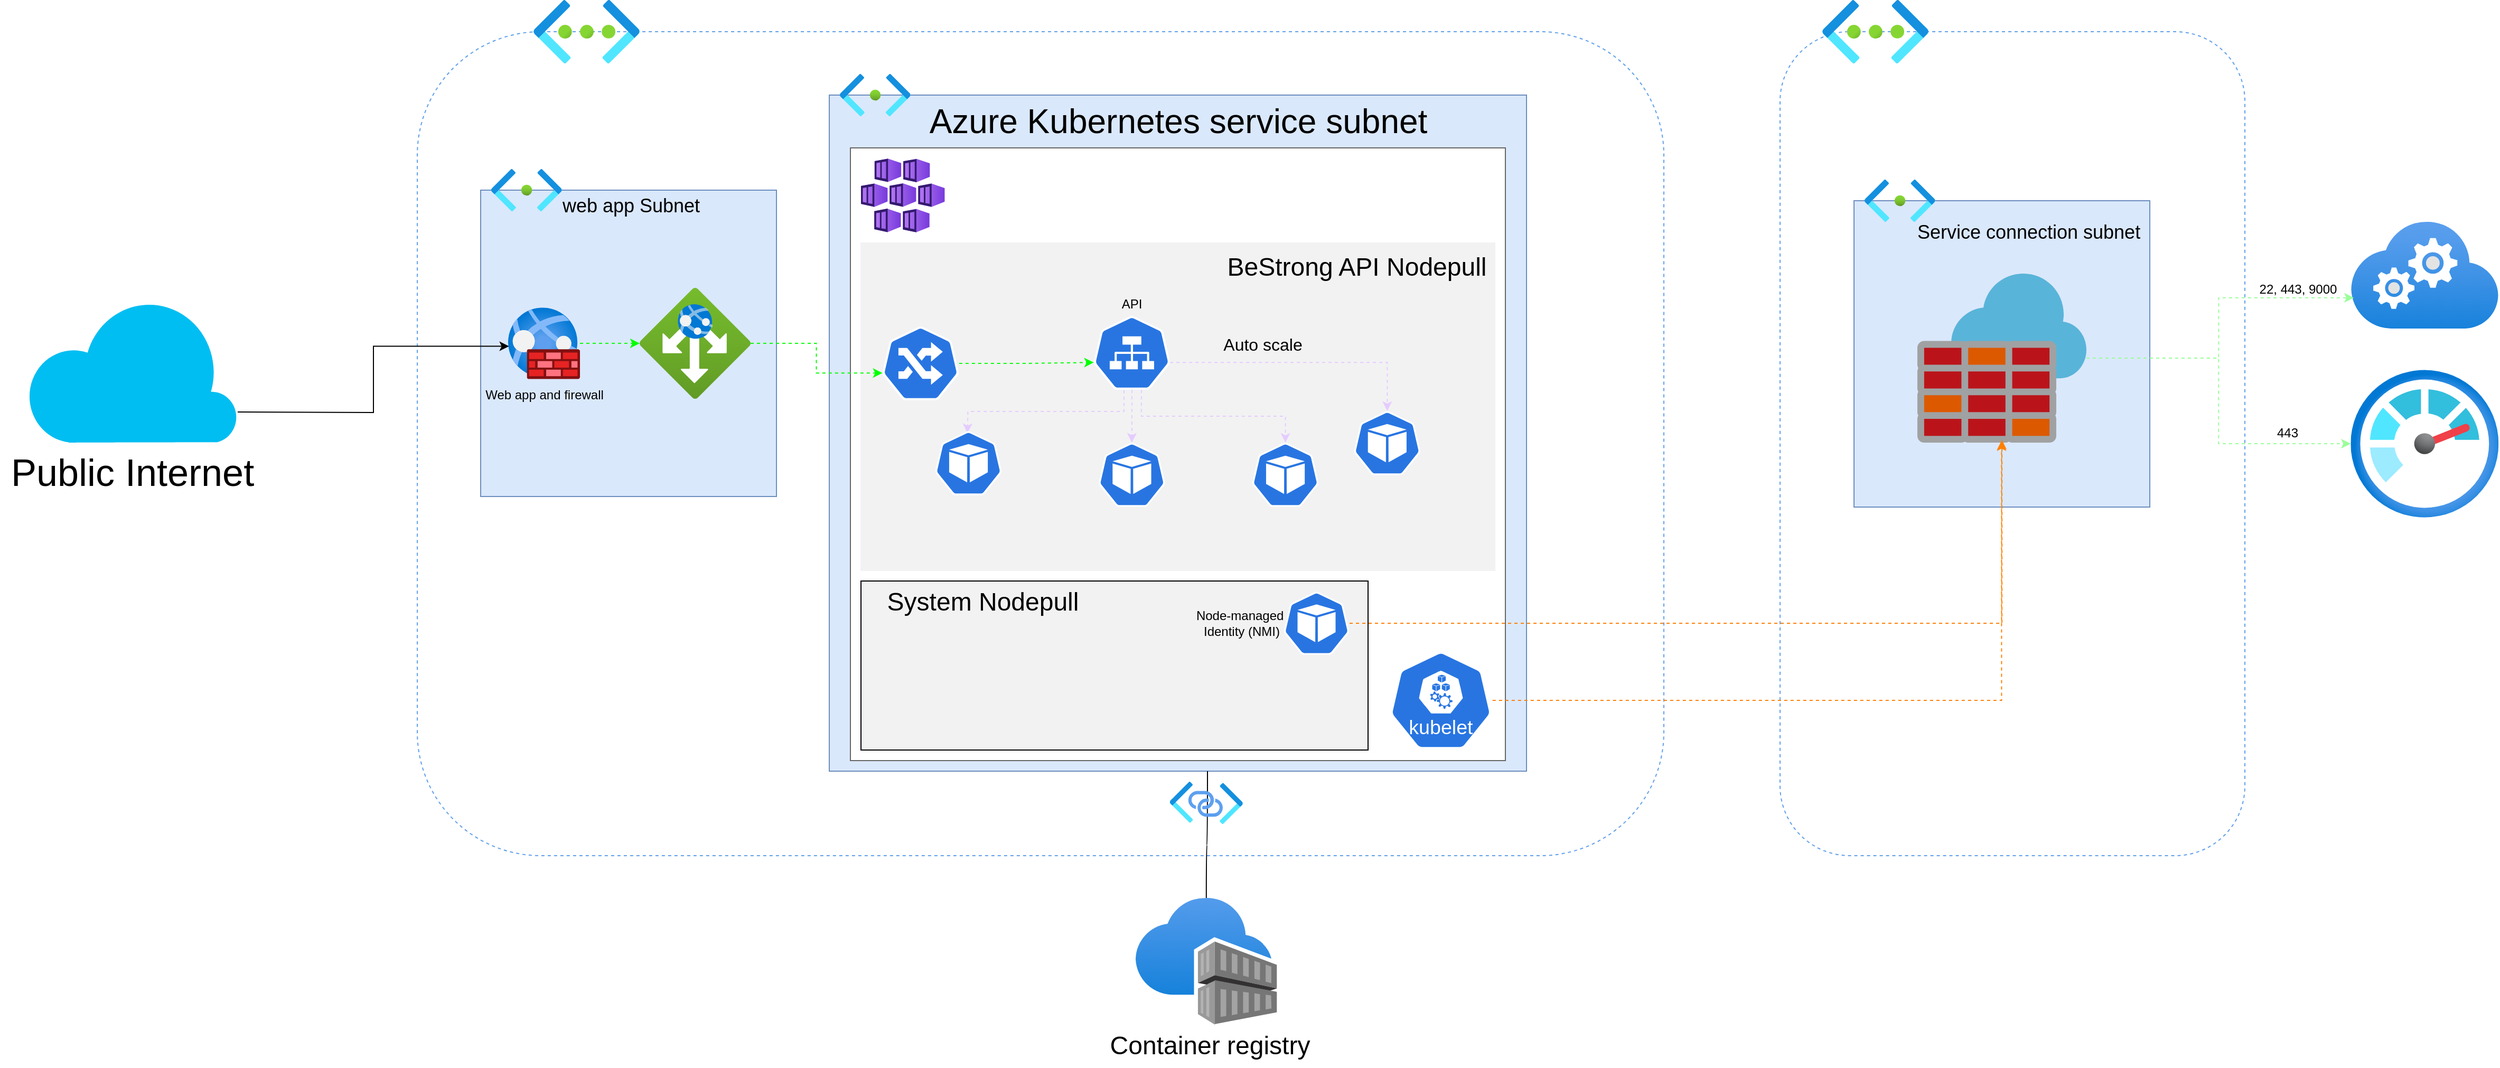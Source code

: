 <mxfile version="24.2.0" type="github">
  <diagram name="Page-1" id="8otom-SP08k95fFq9ZEd">
    <mxGraphModel dx="193200" dy="722" grid="1" gridSize="10" guides="1" tooltips="1" connect="1" arrows="1" fold="1" page="1" pageScale="1" pageWidth="192000" pageHeight="108000" math="0" shadow="0">
      <root>
        <mxCell id="0" />
        <mxCell id="1" parent="0" />
        <mxCell id="AnmqnCVV4k-eHqJuKPqF-2" value="&amp;nbsp;" style="rounded=1;whiteSpace=wrap;html=1;dashed=1;strokeColor=#62a0ea;glass=0;shadow=0;gradientColor=none;perimeterSpacing=2;movable=0;resizable=0;rotatable=0;deletable=0;editable=0;locked=1;connectable=0;" vertex="1" parent="1">
          <mxGeometry x="270" y="120" width="1180" height="780" as="geometry" />
        </mxCell>
        <mxCell id="AnmqnCVV4k-eHqJuKPqF-5" value="" style="image;aspect=fixed;html=1;points=[];align=center;fontSize=12;image=img/lib/azure2/networking/Virtual_Networks.svg;movable=0;resizable=0;rotatable=0;deletable=0;editable=0;locked=1;connectable=0;" vertex="1" parent="1">
          <mxGeometry x="380" y="90" width="100.5" height="60" as="geometry" />
        </mxCell>
        <mxCell id="AnmqnCVV4k-eHqJuKPqF-7" value="" style="rounded=0;whiteSpace=wrap;html=1;strokeColor=#6c8ebf;fillColor=#dae8fc;movable=0;resizable=0;rotatable=0;deletable=0;editable=0;locked=1;connectable=0;" vertex="1" parent="1">
          <mxGeometry x="330" y="270" width="280" height="290" as="geometry" />
        </mxCell>
        <mxCell id="AnmqnCVV4k-eHqJuKPqF-8" value="" style="rounded=0;whiteSpace=wrap;html=1;strokeColor=#6c8ebf;fillColor=#dae8fc;movable=1;resizable=1;rotatable=1;deletable=1;editable=1;locked=0;connectable=1;" vertex="1" parent="1">
          <mxGeometry x="660" y="180" width="660" height="640" as="geometry" />
        </mxCell>
        <mxCell id="AnmqnCVV4k-eHqJuKPqF-9" value="" style="image;aspect=fixed;html=1;points=[];align=center;fontSize=12;image=img/lib/azure2/networking/Subnet.svg;movable=0;resizable=0;rotatable=0;deletable=0;editable=0;locked=1;connectable=0;" vertex="1" parent="1">
          <mxGeometry x="340" y="250" width="66.8" height="40" as="geometry" />
        </mxCell>
        <mxCell id="AnmqnCVV4k-eHqJuKPqF-10" value="" style="image;aspect=fixed;html=1;points=[];align=center;fontSize=12;image=img/lib/azure2/networking/Subnet.svg;movable=0;resizable=0;rotatable=0;deletable=0;editable=0;locked=1;connectable=0;" vertex="1" parent="1">
          <mxGeometry x="670" y="160" width="66.8" height="40" as="geometry" />
        </mxCell>
        <mxCell id="AnmqnCVV4k-eHqJuKPqF-11" value="&lt;font style=&quot;font-size: 18px;&quot;&gt;web app Subnet&lt;/font&gt;" style="text;html=1;align=center;verticalAlign=middle;resizable=0;points=[];autosize=1;strokeColor=none;fillColor=none;fontSize=18;movable=0;rotatable=0;deletable=0;editable=0;locked=1;connectable=0;" vertex="1" parent="1">
          <mxGeometry x="396.8" y="265" width="150" height="40" as="geometry" />
        </mxCell>
        <mxCell id="AnmqnCVV4k-eHqJuKPqF-21" style="edgeStyle=orthogonalEdgeStyle;rounded=0;orthogonalLoop=1;jettySize=auto;html=1;strokeColor=#00FF00;dashed=1;movable=0;resizable=0;rotatable=0;deletable=0;editable=0;locked=1;connectable=0;" edge="1" parent="1" source="AnmqnCVV4k-eHqJuKPqF-13" target="AnmqnCVV4k-eHqJuKPqF-20">
          <mxGeometry relative="1" as="geometry" />
        </mxCell>
        <mxCell id="AnmqnCVV4k-eHqJuKPqF-13" value="" style="image;aspect=fixed;html=1;points=[];align=center;fontSize=12;image=img/lib/azure2/networking/Web_Application_Firewall_Policies_WAF.svg;movable=0;resizable=0;rotatable=0;deletable=0;editable=0;locked=1;connectable=0;" vertex="1" parent="1">
          <mxGeometry x="356" y="381" width="68" height="68" as="geometry" />
        </mxCell>
        <mxCell id="AnmqnCVV4k-eHqJuKPqF-20" value="" style="image;aspect=fixed;html=1;points=[];align=center;fontSize=12;image=img/lib/azure2/networking/Application_Gateways.svg;movable=0;resizable=0;rotatable=0;deletable=0;editable=0;locked=1;connectable=0;" vertex="1" parent="1">
          <mxGeometry x="480.5" y="362.5" width="105" height="105" as="geometry" />
        </mxCell>
        <mxCell id="AnmqnCVV4k-eHqJuKPqF-22" value="Azure Kubernetes service subnet" style="text;html=1;align=center;verticalAlign=middle;resizable=0;points=[];autosize=1;strokeColor=none;fillColor=none;fontSize=32;movable=0;rotatable=0;deletable=0;editable=0;locked=1;connectable=0;" vertex="1" parent="1">
          <mxGeometry x="745" y="180" width="490" height="50" as="geometry" />
        </mxCell>
        <mxCell id="AnmqnCVV4k-eHqJuKPqF-25" value="" style="rounded=0;whiteSpace=wrap;html=1;fillColor=#FFFFFF;fontColor=#333333;strokeColor=#666666;movable=1;resizable=1;rotatable=1;deletable=1;editable=1;locked=0;connectable=1;" vertex="1" parent="1">
          <mxGeometry x="680" y="230" width="620" height="580" as="geometry" />
        </mxCell>
        <mxCell id="AnmqnCVV4k-eHqJuKPqF-23" value="" style="image;aspect=fixed;html=1;points=[];align=center;fontSize=12;image=img/lib/azure2/containers/Kubernetes_Services.svg;movable=0;resizable=0;rotatable=0;deletable=0;editable=0;locked=1;connectable=0;" vertex="1" parent="1">
          <mxGeometry x="690" y="240" width="79.33" height="70" as="geometry" />
        </mxCell>
        <mxCell id="AnmqnCVV4k-eHqJuKPqF-28" value="" style="image;aspect=fixed;html=1;points=[];align=center;fontSize=12;image=img/lib/azure2/containers/Container_Registries.svg;movable=0;resizable=0;rotatable=0;deletable=0;editable=0;locked=1;connectable=0;" vertex="1" parent="1">
          <mxGeometry x="950" y="940" width="133.77" height="120" as="geometry" />
        </mxCell>
        <mxCell id="AnmqnCVV4k-eHqJuKPqF-38" style="edgeStyle=orthogonalEdgeStyle;rounded=0;orthogonalLoop=1;jettySize=auto;html=1;curved=1;startArrow=none;startFill=0;endArrow=none;endFill=0;movable=0;resizable=0;rotatable=0;deletable=0;editable=0;locked=1;connectable=0;" edge="1" parent="1" source="AnmqnCVV4k-eHqJuKPqF-28">
          <mxGeometry relative="1" as="geometry">
            <mxPoint x="1018" y="820" as="targetPoint" />
            <Array as="points">
              <mxPoint x="1017" y="890" />
              <mxPoint x="1018" y="890" />
            </Array>
          </mxGeometry>
        </mxCell>
        <mxCell id="AnmqnCVV4k-eHqJuKPqF-32" value="" style="image;aspect=fixed;html=1;points=[];align=center;fontSize=12;image=img/lib/azure2/networking/Private_Link_Service.svg;movable=0;resizable=0;rotatable=0;deletable=0;editable=0;locked=1;connectable=0;" vertex="1" parent="1">
          <mxGeometry x="982.38" y="830" width="69" height="40" as="geometry" />
        </mxCell>
        <mxCell id="AnmqnCVV4k-eHqJuKPqF-41" value="" style="rounded=0;whiteSpace=wrap;html=1;fillColor=#f2f2f2;strokeColor=#F2F2F2;movable=0;resizable=0;rotatable=0;deletable=0;editable=0;locked=1;connectable=0;" vertex="1" parent="1">
          <mxGeometry x="690" y="320" width="600" height="310" as="geometry" />
        </mxCell>
        <mxCell id="AnmqnCVV4k-eHqJuKPqF-42" value="" style="aspect=fixed;sketch=0;html=1;dashed=0;whitespace=wrap;fillColor=#2875E2;strokeColor=#ffffff;points=[[0.005,0.63,0],[0.1,0.2,0],[0.9,0.2,0],[0.5,0,0],[0.995,0.63,0],[0.72,0.99,0],[0.5,1,0],[0.28,0.99,0]];shape=mxgraph.kubernetes.icon2;prIcon=ing;movable=0;resizable=0;rotatable=0;deletable=0;editable=0;locked=1;connectable=0;" vertex="1" parent="1">
          <mxGeometry x="710" y="399" width="72.92" height="70" as="geometry" />
        </mxCell>
        <mxCell id="AnmqnCVV4k-eHqJuKPqF-45" style="edgeStyle=orthogonalEdgeStyle;rounded=0;orthogonalLoop=1;jettySize=auto;html=1;entryX=0.005;entryY=0.63;entryDx=0;entryDy=0;entryPerimeter=0;strokeColor=#00FF00;dashed=1;movable=0;resizable=0;rotatable=0;deletable=0;editable=0;locked=1;connectable=0;" edge="1" parent="1" source="AnmqnCVV4k-eHqJuKPqF-20" target="AnmqnCVV4k-eHqJuKPqF-42">
          <mxGeometry relative="1" as="geometry" />
        </mxCell>
        <mxCell id="AnmqnCVV4k-eHqJuKPqF-52" style="edgeStyle=orthogonalEdgeStyle;rounded=0;orthogonalLoop=1;jettySize=auto;html=1;exitX=0.623;exitY=1.001;exitDx=0;exitDy=0;exitPerimeter=0;entryX=0.5;entryY=0;entryDx=0;entryDy=0;entryPerimeter=0;dashed=1;strokeColor=#E5CCFF;movable=0;resizable=0;rotatable=0;deletable=0;editable=0;locked=1;connectable=0;" edge="1" parent="1" source="AnmqnCVV4k-eHqJuKPqF-46" target="AnmqnCVV4k-eHqJuKPqF-115">
          <mxGeometry relative="1" as="geometry">
            <mxPoint x="1097.533" y="500" as="targetPoint" />
          </mxGeometry>
        </mxCell>
        <mxCell id="AnmqnCVV4k-eHqJuKPqF-46" value="" style="aspect=fixed;sketch=0;html=1;dashed=0;whitespace=wrap;fillColor=#2875E2;strokeColor=#ffffff;points=[[0.005,0.63,0],[0.1,0.2,0],[0.9,0.2,0],[0.5,0,0],[0.995,0.63,0],[0.72,0.99,0],[0.5,1,0],[0.28,0.99,0]];shape=mxgraph.kubernetes.icon2;prIcon=svc;movable=0;resizable=0;rotatable=0;deletable=0;editable=0;locked=1;connectable=0;" vertex="1" parent="1">
          <mxGeometry x="910" y="389" width="72.92" height="70" as="geometry" />
        </mxCell>
        <mxCell id="AnmqnCVV4k-eHqJuKPqF-47" style="edgeStyle=orthogonalEdgeStyle;rounded=0;orthogonalLoop=1;jettySize=auto;html=1;entryX=0.005;entryY=0.63;entryDx=0;entryDy=0;entryPerimeter=0;strokeColor=#00FF00;dashed=1;movable=0;resizable=0;rotatable=0;deletable=0;editable=0;locked=1;connectable=0;" edge="1" parent="1" source="AnmqnCVV4k-eHqJuKPqF-42" target="AnmqnCVV4k-eHqJuKPqF-46">
          <mxGeometry relative="1" as="geometry" />
        </mxCell>
        <mxCell id="AnmqnCVV4k-eHqJuKPqF-51" style="edgeStyle=orthogonalEdgeStyle;rounded=0;orthogonalLoop=1;jettySize=auto;html=1;entryX=0.5;entryY=0;entryDx=0;entryDy=0;entryPerimeter=0;dashed=1;strokeColor=#E5CCFF;movable=0;resizable=0;rotatable=0;deletable=0;editable=0;locked=1;connectable=0;" edge="1" parent="1" source="AnmqnCVV4k-eHqJuKPqF-46" target="AnmqnCVV4k-eHqJuKPqF-114">
          <mxGeometry relative="1" as="geometry">
            <mxPoint x="946.46" y="500" as="targetPoint" />
          </mxGeometry>
        </mxCell>
        <mxCell id="AnmqnCVV4k-eHqJuKPqF-53" style="edgeStyle=orthogonalEdgeStyle;rounded=0;orthogonalLoop=1;jettySize=auto;html=1;entryX=0.5;entryY=0;entryDx=0;entryDy=0;entryPerimeter=0;exitX=0.397;exitY=1.005;exitDx=0;exitDy=0;exitPerimeter=0;dashed=1;strokeColor=#E5CCFF;movable=0;resizable=0;rotatable=0;deletable=0;editable=0;locked=1;connectable=0;" edge="1" parent="1" source="AnmqnCVV4k-eHqJuKPqF-46">
          <mxGeometry relative="1" as="geometry">
            <mxPoint x="790.73" y="500" as="targetPoint" />
          </mxGeometry>
        </mxCell>
        <mxCell id="AnmqnCVV4k-eHqJuKPqF-84" value="Auto scale" style="text;html=1;align=center;verticalAlign=middle;resizable=0;points=[];autosize=1;strokeColor=none;fillColor=none;fontSize=16;movable=0;rotatable=0;deletable=0;editable=0;locked=1;connectable=0;" vertex="1" parent="1">
          <mxGeometry x="1020" y="401" width="100" height="30" as="geometry" />
        </mxCell>
        <mxCell id="AnmqnCVV4k-eHqJuKPqF-86" value="BeStrong API Nodepull" style="text;html=1;align=center;verticalAlign=middle;resizable=0;points=[];autosize=1;strokeColor=none;fillColor=none;fontSize=24;movable=0;rotatable=0;deletable=0;editable=0;locked=1;connectable=0;" vertex="1" parent="1">
          <mxGeometry x="1023.77" y="322.5" width="270" height="40" as="geometry" />
        </mxCell>
        <mxCell id="AnmqnCVV4k-eHqJuKPqF-87" value="" style="rounded=0;whiteSpace=wrap;html=1;fillColor=#F2F2F2;movable=0;resizable=0;rotatable=0;deletable=0;editable=0;locked=1;connectable=0;" vertex="1" parent="1">
          <mxGeometry x="690" y="640" width="480" height="160" as="geometry" />
        </mxCell>
        <mxCell id="AnmqnCVV4k-eHqJuKPqF-88" value="Web app and firewall" style="text;html=1;align=center;verticalAlign=middle;resizable=0;points=[];autosize=1;strokeColor=none;fillColor=none;movable=0;rotatable=0;deletable=0;editable=0;locked=1;connectable=0;" vertex="1" parent="1">
          <mxGeometry x="320" y="449" width="140" height="30" as="geometry" />
        </mxCell>
        <mxCell id="AnmqnCVV4k-eHqJuKPqF-90" value="" style="aspect=fixed;sketch=0;html=1;dashed=0;whitespace=wrap;fillColor=#2875E2;strokeColor=#ffffff;points=[[0.005,0.63,0],[0.1,0.2,0],[0.9,0.2,0],[0.5,0,0],[0.995,0.63,0],[0.72,0.99,0],[0.5,1,0],[0.28,0.99,0]];shape=mxgraph.kubernetes.icon2;prIcon=pod;movable=0;resizable=0;rotatable=0;deletable=0;editable=0;locked=1;connectable=0;" vertex="1" parent="1">
          <mxGeometry x="1090" y="650" width="62.5" height="60" as="geometry" />
        </mxCell>
        <mxCell id="AnmqnCVV4k-eHqJuKPqF-91" value="&lt;div&gt;Node-managed&amp;nbsp;&lt;/div&gt;&lt;div&gt;Identity (NMI)&lt;br&gt;&lt;/div&gt;" style="text;html=1;align=center;verticalAlign=middle;resizable=0;points=[];autosize=1;strokeColor=none;fillColor=none;movable=0;rotatable=0;deletable=0;editable=0;locked=1;connectable=0;" vertex="1" parent="1">
          <mxGeometry x="995" y="660" width="110" height="40" as="geometry" />
        </mxCell>
        <mxCell id="AnmqnCVV4k-eHqJuKPqF-93" value="System Nodepull" style="text;html=1;align=center;verticalAlign=middle;resizable=0;points=[];autosize=1;strokeColor=none;fillColor=none;fontSize=24;movable=0;rotatable=0;deletable=0;editable=0;locked=1;connectable=0;" vertex="1" parent="1">
          <mxGeometry x="705" y="640" width="200" height="40" as="geometry" />
        </mxCell>
        <mxCell id="AnmqnCVV4k-eHqJuKPqF-94" value="" style="aspect=fixed;sketch=0;html=1;dashed=0;whitespace=wrap;fillColor=#2875E2;strokeColor=#ffffff;points=[[0.005,0.63,0],[0.1,0.2,0],[0.9,0.2,0],[0.5,0,0],[0.995,0.63,0],[0.72,0.99,0],[0.5,1,0],[0.28,0.99,0]];shape=mxgraph.kubernetes.icon2;kubernetesLabel=1;prIcon=kubelet;movable=0;resizable=0;rotatable=0;deletable=0;editable=0;locked=1;connectable=0;" vertex="1" parent="1">
          <mxGeometry x="1190" y="706" width="97.92" height="94" as="geometry" />
        </mxCell>
        <mxCell id="AnmqnCVV4k-eHqJuKPqF-96" value="&amp;nbsp;" style="rounded=1;whiteSpace=wrap;html=1;dashed=1;strokeColor=#62a0ea;glass=0;shadow=0;gradientColor=none;perimeterSpacing=2;movable=0;resizable=0;rotatable=0;deletable=0;editable=0;locked=1;connectable=0;" vertex="1" parent="1">
          <mxGeometry x="1560" y="120" width="440" height="780" as="geometry" />
        </mxCell>
        <mxCell id="AnmqnCVV4k-eHqJuKPqF-97" value="" style="image;aspect=fixed;html=1;points=[];align=center;fontSize=12;image=img/lib/azure2/networking/Virtual_Networks.svg;movable=0;resizable=0;rotatable=0;deletable=0;editable=0;locked=1;connectable=0;" vertex="1" parent="1">
          <mxGeometry x="1600" y="90" width="100.5" height="60" as="geometry" />
        </mxCell>
        <mxCell id="AnmqnCVV4k-eHqJuKPqF-99" value="" style="rounded=0;whiteSpace=wrap;html=1;strokeColor=#6c8ebf;fillColor=#dae8fc;movable=0;resizable=0;rotatable=0;deletable=0;editable=0;locked=1;connectable=0;" vertex="1" parent="1">
          <mxGeometry x="1630" y="280" width="280" height="290" as="geometry" />
        </mxCell>
        <mxCell id="AnmqnCVV4k-eHqJuKPqF-100" value="" style="image;aspect=fixed;html=1;points=[];align=center;fontSize=12;image=img/lib/azure2/networking/Subnet.svg;movable=0;resizable=0;rotatable=0;deletable=0;editable=0;locked=1;connectable=0;" vertex="1" parent="1">
          <mxGeometry x="1640" y="260" width="66.8" height="40" as="geometry" />
        </mxCell>
        <mxCell id="AnmqnCVV4k-eHqJuKPqF-120" style="edgeStyle=orthogonalEdgeStyle;rounded=0;orthogonalLoop=1;jettySize=auto;html=1;dashed=1;strokeColor=#99FF99;movable=0;resizable=0;rotatable=0;deletable=0;editable=0;locked=1;connectable=0;" edge="1" parent="1" source="AnmqnCVV4k-eHqJuKPqF-98" target="AnmqnCVV4k-eHqJuKPqF-112">
          <mxGeometry relative="1" as="geometry" />
        </mxCell>
        <mxCell id="AnmqnCVV4k-eHqJuKPqF-98" value="" style="image;sketch=0;aspect=fixed;html=1;points=[];align=center;fontSize=12;image=img/lib/mscae/Azure_Firewall.svg;movable=0;resizable=0;rotatable=0;deletable=0;editable=0;locked=1;connectable=0;" vertex="1" parent="1">
          <mxGeometry x="1690" y="349" width="160" height="160" as="geometry" />
        </mxCell>
        <mxCell id="AnmqnCVV4k-eHqJuKPqF-105" style="edgeStyle=orthogonalEdgeStyle;rounded=0;orthogonalLoop=1;jettySize=auto;html=1;entryX=0.498;entryY=0.992;entryDx=0;entryDy=0;entryPerimeter=0;dashed=1;strokeColor=#FF8000;movable=0;resizable=0;rotatable=0;deletable=0;editable=0;locked=1;connectable=0;" edge="1" parent="1" source="AnmqnCVV4k-eHqJuKPqF-94" target="AnmqnCVV4k-eHqJuKPqF-98">
          <mxGeometry relative="1" as="geometry" />
        </mxCell>
        <mxCell id="AnmqnCVV4k-eHqJuKPqF-110" style="edgeStyle=orthogonalEdgeStyle;rounded=0;orthogonalLoop=1;jettySize=auto;html=1;entryX=0.5;entryY=0.984;entryDx=0;entryDy=0;entryPerimeter=0;dashed=1;strokeColor=#FF8000;movable=0;resizable=0;rotatable=0;deletable=0;editable=0;locked=1;connectable=0;" edge="1" parent="1" source="AnmqnCVV4k-eHqJuKPqF-90" target="AnmqnCVV4k-eHqJuKPqF-98">
          <mxGeometry relative="1" as="geometry" />
        </mxCell>
        <mxCell id="AnmqnCVV4k-eHqJuKPqF-111" value="" style="image;aspect=fixed;html=1;points=[];align=center;fontSize=12;image=img/lib/azure2/compute/Cloud_Services_Classic.svg;movable=0;resizable=0;rotatable=0;deletable=0;editable=0;locked=1;connectable=0;" vertex="1" parent="1">
          <mxGeometry x="2100.3" y="300" width="139.85" height="101" as="geometry" />
        </mxCell>
        <mxCell id="AnmqnCVV4k-eHqJuKPqF-112" value="" style="image;aspect=fixed;html=1;points=[];align=center;fontSize=12;image=img/lib/azure2/management_governance/Monitor.svg;movable=0;resizable=0;rotatable=0;deletable=0;editable=0;locked=1;connectable=0;" vertex="1" parent="1">
          <mxGeometry x="2100.15" y="440" width="140" height="140" as="geometry" />
        </mxCell>
        <mxCell id="AnmqnCVV4k-eHqJuKPqF-113" value="" style="aspect=fixed;sketch=0;html=1;dashed=0;whitespace=wrap;fillColor=#2875E2;strokeColor=#ffffff;points=[[0.005,0.63,0],[0.1,0.2,0],[0.9,0.2,0],[0.5,0,0],[0.995,0.63,0],[0.72,0.99,0],[0.5,1,0],[0.28,0.99,0]];shape=mxgraph.kubernetes.icon2;prIcon=pod;movable=0;resizable=0;rotatable=0;deletable=0;editable=0;locked=1;connectable=0;" vertex="1" parent="1">
          <mxGeometry x="760" y="498" width="63.54" height="61" as="geometry" />
        </mxCell>
        <mxCell id="AnmqnCVV4k-eHqJuKPqF-114" value="" style="aspect=fixed;sketch=0;html=1;dashed=0;whitespace=wrap;fillColor=#2875E2;strokeColor=#ffffff;points=[[0.005,0.63,0],[0.1,0.2,0],[0.9,0.2,0],[0.5,0,0],[0.995,0.63,0],[0.72,0.99,0],[0.5,1,0],[0.28,0.99,0]];shape=mxgraph.kubernetes.icon2;prIcon=pod;movable=0;resizable=0;rotatable=0;deletable=0;editable=0;locked=1;connectable=0;" vertex="1" parent="1">
          <mxGeometry x="914.69" y="509" width="63.54" height="61" as="geometry" />
        </mxCell>
        <mxCell id="AnmqnCVV4k-eHqJuKPqF-115" value="" style="aspect=fixed;sketch=0;html=1;dashed=0;whitespace=wrap;fillColor=#2875E2;strokeColor=#ffffff;points=[[0.005,0.63,0],[0.1,0.2,0],[0.9,0.2,0],[0.5,0,0],[0.995,0.63,0],[0.72,0.99,0],[0.5,1,0],[0.28,0.99,0]];shape=mxgraph.kubernetes.icon2;prIcon=pod;movable=0;resizable=0;rotatable=0;deletable=0;editable=0;locked=1;connectable=0;" vertex="1" parent="1">
          <mxGeometry x="1060" y="509" width="63.54" height="61" as="geometry" />
        </mxCell>
        <mxCell id="AnmqnCVV4k-eHqJuKPqF-117" value="&lt;div&gt;API&lt;br&gt;&lt;/div&gt;" style="text;html=1;align=center;verticalAlign=middle;resizable=0;points=[];autosize=1;strokeColor=none;fillColor=none;movable=0;rotatable=0;deletable=0;editable=0;locked=1;connectable=0;" vertex="1" parent="1">
          <mxGeometry x="926.46" y="362.5" width="40" height="30" as="geometry" />
        </mxCell>
        <mxCell id="AnmqnCVV4k-eHqJuKPqF-119" style="edgeStyle=orthogonalEdgeStyle;rounded=0;orthogonalLoop=1;jettySize=auto;html=1;entryX=0.02;entryY=0.712;entryDx=0;entryDy=0;entryPerimeter=0;dashed=1;strokeColor=#99FF99;movable=0;resizable=0;rotatable=0;deletable=0;editable=0;locked=1;connectable=0;" edge="1" parent="1" source="AnmqnCVV4k-eHqJuKPqF-98" target="AnmqnCVV4k-eHqJuKPqF-111">
          <mxGeometry relative="1" as="geometry" />
        </mxCell>
        <mxCell id="AnmqnCVV4k-eHqJuKPqF-122" value="&lt;div&gt;Service connection subnet&lt;/div&gt;" style="text;html=1;align=center;verticalAlign=middle;resizable=0;points=[];autosize=1;strokeColor=none;fillColor=none;fontSize=18;movable=0;rotatable=0;deletable=0;editable=0;locked=1;connectable=0;" vertex="1" parent="1">
          <mxGeometry x="1680" y="290" width="230" height="40" as="geometry" />
        </mxCell>
        <mxCell id="AnmqnCVV4k-eHqJuKPqF-123" value="22, 443, 9000 " style="text;html=1;align=center;verticalAlign=middle;resizable=0;points=[];autosize=1;strokeColor=none;fillColor=none;movable=0;rotatable=0;deletable=0;editable=0;locked=1;connectable=0;" vertex="1" parent="1">
          <mxGeometry x="2000" y="349" width="100" height="30" as="geometry" />
        </mxCell>
        <mxCell id="AnmqnCVV4k-eHqJuKPqF-124" style="edgeStyle=orthogonalEdgeStyle;rounded=0;orthogonalLoop=1;jettySize=auto;html=1;exitX=0.995;exitY=0.63;exitDx=0;exitDy=0;exitPerimeter=0;entryX=0.5;entryY=0;entryDx=0;entryDy=0;entryPerimeter=0;dashed=1;strokeColor=#E5CCFF;movable=0;resizable=0;rotatable=0;deletable=0;editable=0;locked=1;connectable=0;" edge="1" parent="1" target="AnmqnCVV4k-eHqJuKPqF-125" source="AnmqnCVV4k-eHqJuKPqF-46">
          <mxGeometry relative="1" as="geometry">
            <mxPoint x="1051.38" y="429" as="sourcePoint" />
            <mxPoint x="1193.913" y="470" as="targetPoint" />
          </mxGeometry>
        </mxCell>
        <mxCell id="AnmqnCVV4k-eHqJuKPqF-125" value="" style="aspect=fixed;sketch=0;html=1;dashed=0;whitespace=wrap;fillColor=#2875E2;strokeColor=#ffffff;points=[[0.005,0.63,0],[0.1,0.2,0],[0.9,0.2,0],[0.5,0,0],[0.995,0.63,0],[0.72,0.99,0],[0.5,1,0],[0.28,0.99,0]];shape=mxgraph.kubernetes.icon2;prIcon=pod;movable=0;resizable=0;rotatable=0;deletable=0;editable=0;locked=1;connectable=0;" vertex="1" parent="1">
          <mxGeometry x="1156.38" y="479" width="63.54" height="61" as="geometry" />
        </mxCell>
        <mxCell id="AnmqnCVV4k-eHqJuKPqF-126" value="&amp;nbsp;" style="text;whiteSpace=wrap;html=1;movable=0;resizable=0;rotatable=0;deletable=0;editable=0;locked=1;connectable=0;" vertex="1" parent="1">
          <mxGeometry x="660" y="230" width="40" height="40" as="geometry" />
        </mxCell>
        <mxCell id="AnmqnCVV4k-eHqJuKPqF-128" value="" style="verticalLabelPosition=bottom;html=1;verticalAlign=top;align=center;strokeColor=none;fillColor=#00BEF2;shape=mxgraph.azure.cloud;movable=0;resizable=0;rotatable=0;deletable=0;editable=0;locked=1;connectable=0;" vertex="1" parent="1">
          <mxGeometry x="-100" y="371" width="200" height="138" as="geometry" />
        </mxCell>
        <mxCell id="AnmqnCVV4k-eHqJuKPqF-131" style="edgeStyle=orthogonalEdgeStyle;rounded=0;orthogonalLoop=1;jettySize=auto;html=1;entryX=0.012;entryY=0.541;entryDx=0;entryDy=0;entryPerimeter=0;movable=0;resizable=0;rotatable=0;deletable=0;editable=0;locked=1;connectable=0;" edge="1" parent="1" target="AnmqnCVV4k-eHqJuKPqF-13">
          <mxGeometry relative="1" as="geometry">
            <mxPoint x="100" y="480" as="sourcePoint" />
          </mxGeometry>
        </mxCell>
        <mxCell id="AnmqnCVV4k-eHqJuKPqF-133" value="443" style="text;html=1;align=center;verticalAlign=middle;resizable=0;points=[];autosize=1;strokeColor=none;fillColor=none;movable=0;rotatable=0;deletable=0;editable=0;locked=1;connectable=0;" vertex="1" parent="1">
          <mxGeometry x="2020" y="485" width="40" height="30" as="geometry" />
        </mxCell>
        <mxCell id="AnmqnCVV4k-eHqJuKPqF-135" value="&lt;div style=&quot;font-size: 24px;&quot;&gt;Container registry&lt;/div&gt;" style="text;html=1;align=center;verticalAlign=middle;resizable=0;points=[];autosize=1;strokeColor=none;fillColor=none;fontSize=24;movable=0;rotatable=0;deletable=0;editable=0;locked=1;connectable=0;" vertex="1" parent="1">
          <mxGeometry x="914.69" y="1060" width="210" height="40" as="geometry" />
        </mxCell>
        <mxCell id="AnmqnCVV4k-eHqJuKPqF-136" value="&lt;div style=&quot;font-size: 36px;&quot;&gt;Public Internet&lt;/div&gt;&lt;div style=&quot;font-size: 36px;&quot;&gt;&lt;br style=&quot;font-size: 36px;&quot;&gt;&lt;/div&gt;" style="text;html=1;align=center;verticalAlign=middle;resizable=0;points=[];autosize=1;strokeColor=none;fillColor=none;fontSize=36;movable=0;rotatable=0;deletable=0;editable=0;locked=1;connectable=0;" vertex="1" parent="1">
          <mxGeometry x="-125" y="509" width="250" height="100" as="geometry" />
        </mxCell>
      </root>
    </mxGraphModel>
  </diagram>
</mxfile>
